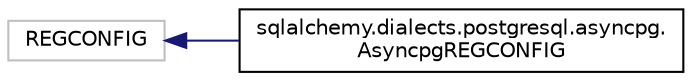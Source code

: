 digraph "Graphical Class Hierarchy"
{
 // LATEX_PDF_SIZE
  edge [fontname="Helvetica",fontsize="10",labelfontname="Helvetica",labelfontsize="10"];
  node [fontname="Helvetica",fontsize="10",shape=record];
  rankdir="LR";
  Node18712 [label="REGCONFIG",height=0.2,width=0.4,color="grey75", fillcolor="white", style="filled",tooltip=" "];
  Node18712 -> Node0 [dir="back",color="midnightblue",fontsize="10",style="solid",fontname="Helvetica"];
  Node0 [label="sqlalchemy.dialects.postgresql.asyncpg.\lAsyncpgREGCONFIG",height=0.2,width=0.4,color="black", fillcolor="white", style="filled",URL="$classsqlalchemy_1_1dialects_1_1postgresql_1_1asyncpg_1_1AsyncpgREGCONFIG.html",tooltip=" "];
}
